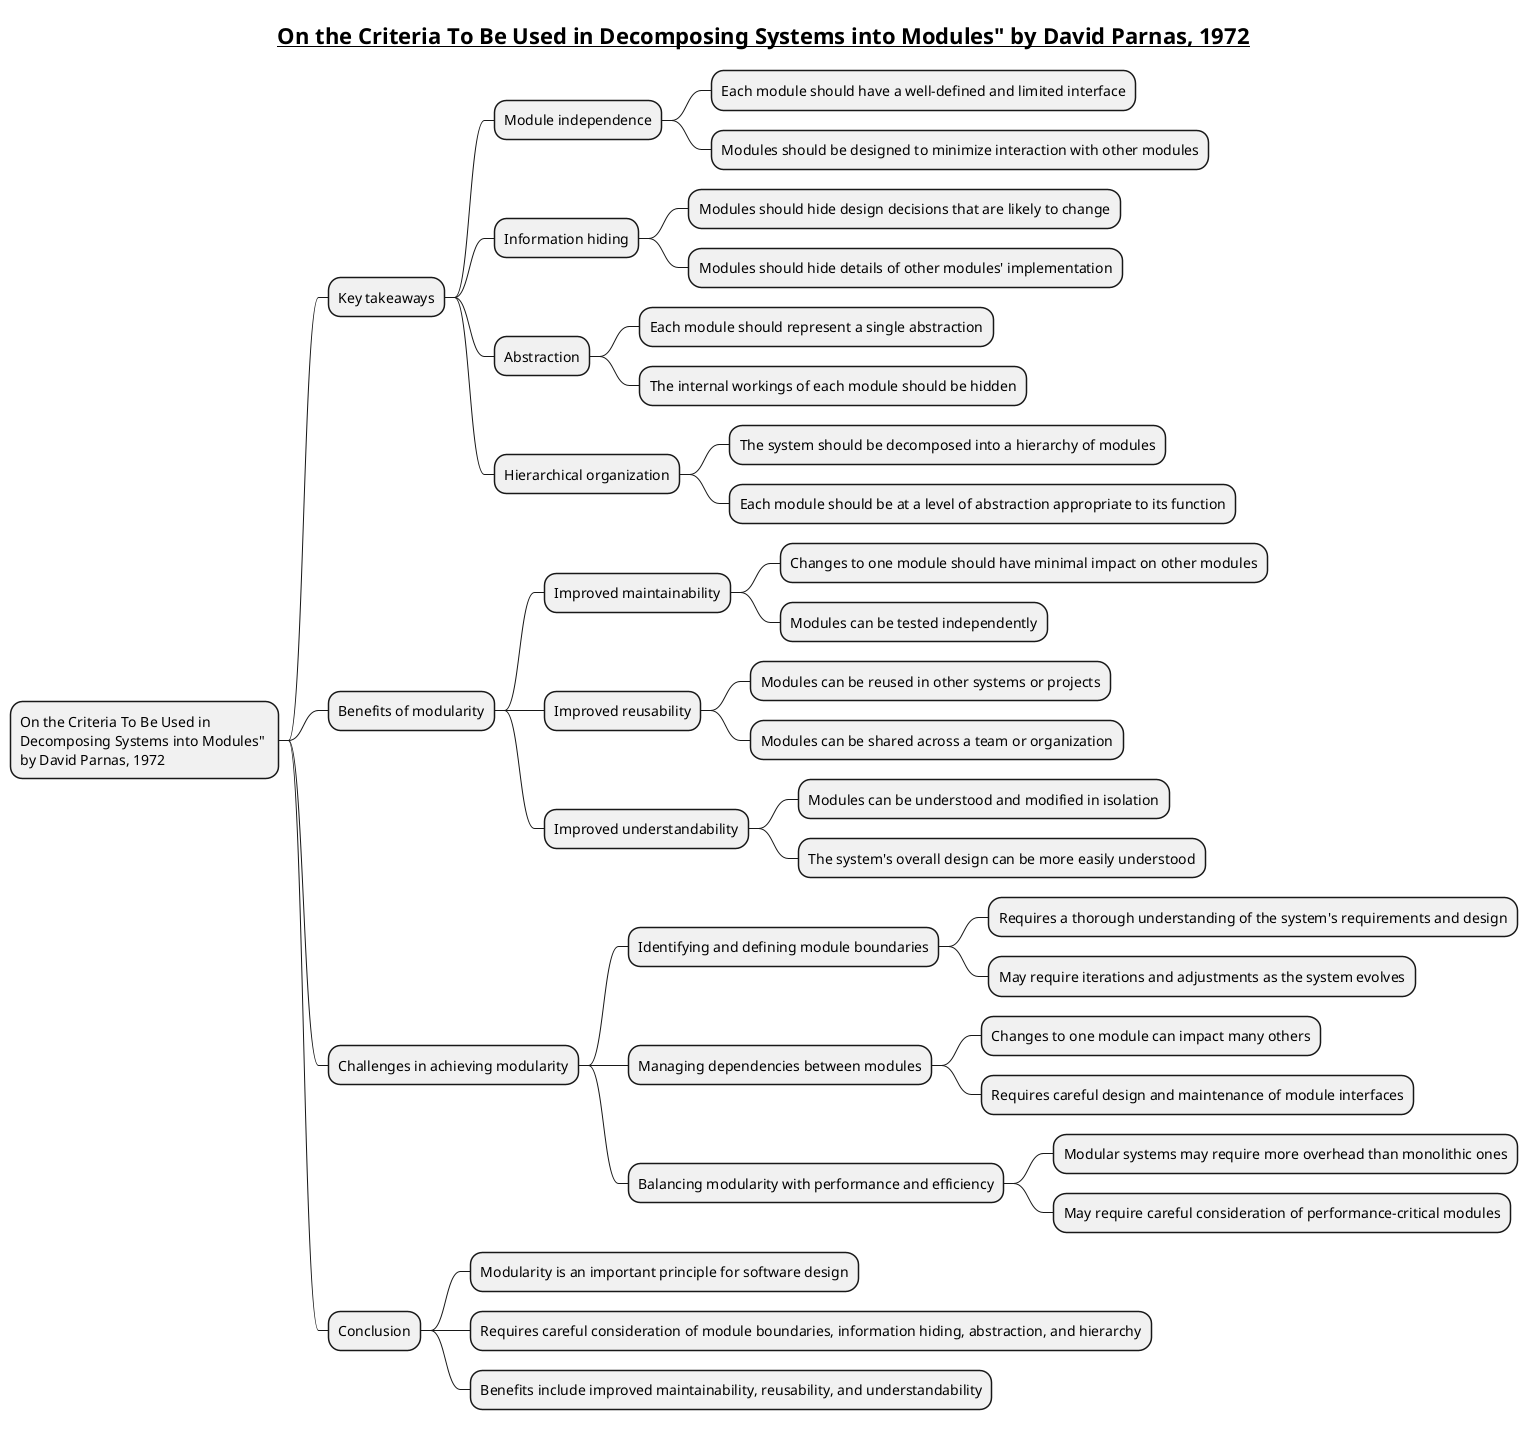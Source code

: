 @startmindmap

title = __On the Criteria To Be Used in Decomposing Systems into Modules" by David Parnas, 1972__

* On the Criteria To Be Used in \nDecomposing Systems into Modules" \nby David Parnas, 1972
** Key takeaways
*** Module independence
**** Each module should have a well-defined and limited interface
**** Modules should be designed to minimize interaction with other modules
*** Information hiding
**** Modules should hide design decisions that are likely to change
**** Modules should hide details of other modules' implementation
*** Abstraction
**** Each module should represent a single abstraction
**** The internal workings of each module should be hidden
*** Hierarchical organization
**** The system should be decomposed into a hierarchy of modules
**** Each module should be at a level of abstraction appropriate to its function
** Benefits of modularity
*** Improved maintainability
**** Changes to one module should have minimal impact on other modules
**** Modules can be tested independently
*** Improved reusability
**** Modules can be reused in other systems or projects
**** Modules can be shared across a team or organization
*** Improved understandability
**** Modules can be understood and modified in isolation
**** The system's overall design can be more easily understood
** Challenges in achieving modularity
*** Identifying and defining module boundaries
**** Requires a thorough understanding of the system's requirements and design
**** May require iterations and adjustments as the system evolves
*** Managing dependencies between modules
**** Changes to one module can impact many others
**** Requires careful design and maintenance of module interfaces
*** Balancing modularity with performance and efficiency
**** Modular systems may require more overhead than monolithic ones
**** May require careful consideration of performance-critical modules
** Conclusion
*** Modularity is an important principle for software design
*** Requires careful consideration of module boundaries, information hiding, abstraction, and hierarchy
*** Benefits include improved maintainability, reusability, and understandability
@endmindmap
